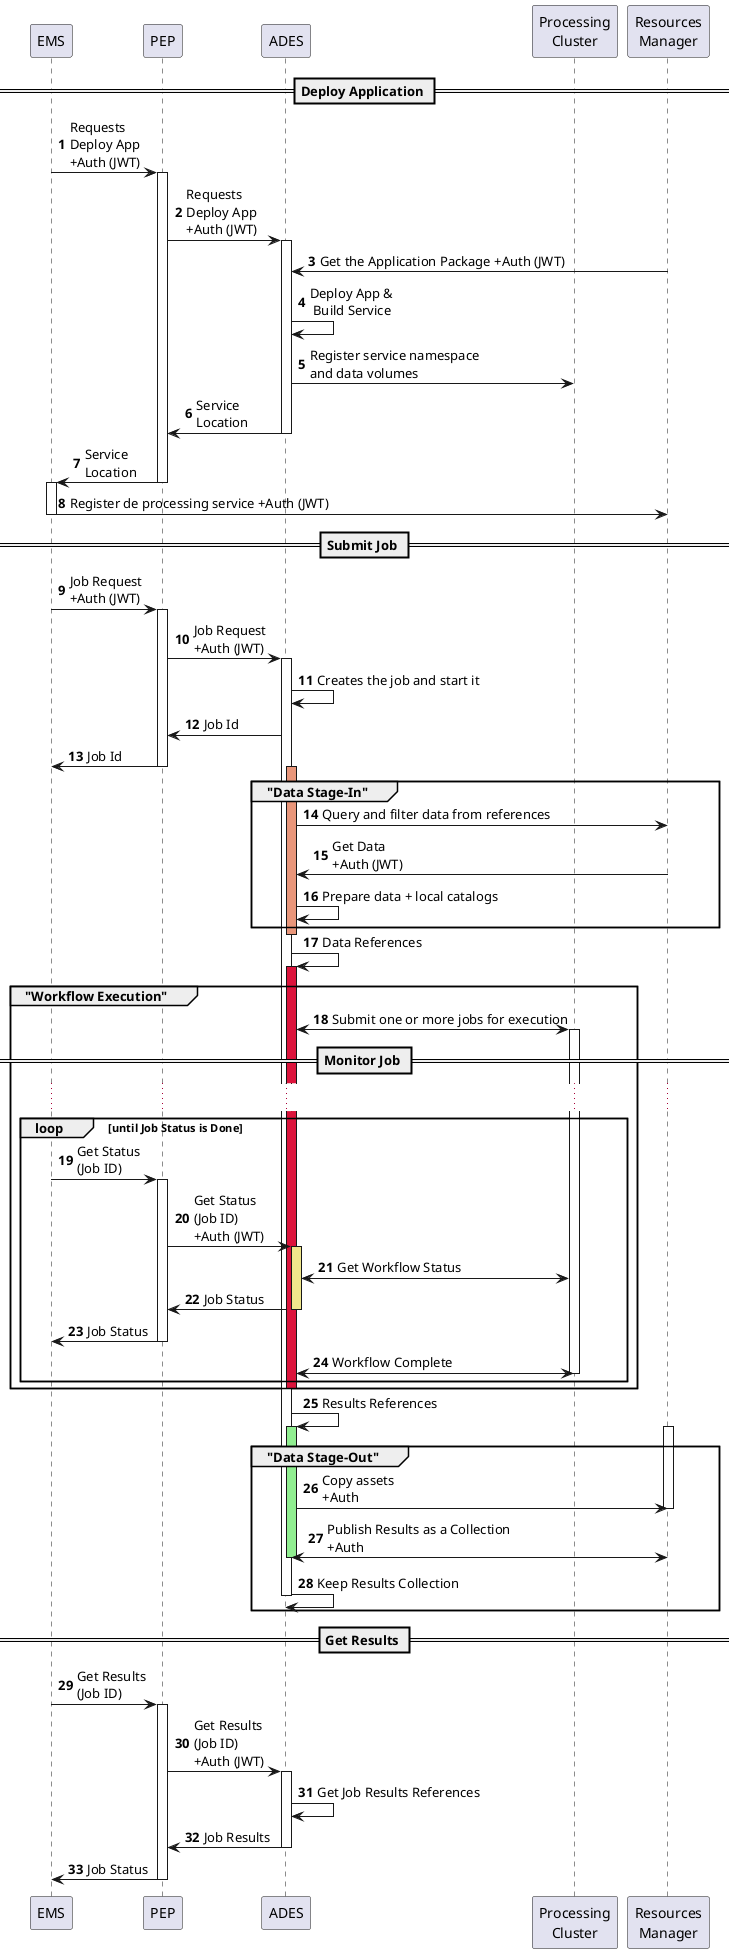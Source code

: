 @startuml sequence

participant EMS
participant PEP
participant ADES
participant "Processing\nCluster" as pc
participant "Resources\nManager" as rm

autonumber

== Deploy Application ==

EMS -> PEP : Requests\nDeploy App\n+Auth (JWT)
activate PEP

PEP -> ADES : Requests\nDeploy App\n+Auth (JWT)
activate ADES

ADES <- rm : Get the Application Package +Auth (JWT) 
ADES -> ADES : Deploy App &\n Build Service
ADES -> pc : Register service namespace\nand data volumes

ADES -> PEP : Service\nLocation
deactivate ADES

PEP -> EMS : Service\nLocation
deactivate PEP
activate EMS
EMS -> rm : Register de processing service +Auth (JWT)
deactivate EMS

== Submit Job ==

EMS -> PEP : Job Request\n+Auth (JWT)
activate PEP

PEP -> ADES : Job Request\n+Auth (JWT)
activate ADES

ADES -> ADES : Creates the job and start it
ADES -> PEP : Job Id
PEP -> EMS : Job Id
deactivate PEP
group "Data Stage-In"

activate ADES #DarkSalmon
ADES -> rm : Query and filter data from references
ADES <- rm : Get Data\n+Auth (JWT)
ADES -> ADES : Prepare data + local catalogs
end
deactivate ADES #DarkSalmon

ADES -> ADES : Data References

group "Workflow Execution"

activate ADES #Crimson
ADES <-> pc : Submit one or more jobs for execution
activate pc
== Monitor Job ==
...

loop until Job Status is Done

EMS -> PEP : Get Status\n(Job ID)
activate PEP

PEP -> ADES : Get Status\n(Job ID)\n+Auth (JWT)
activate ADES #Khaki
ADES <-> pc : Get Workflow Status
ADES -> PEP : Job Status
deactivate ADES
PEP -> EMS : Job Status
deactivate PEP

pc <-> ADES : Workflow Complete
deactivate pc
end

deactivate ADES

end

ADES -> ADES : Results References

group "Data Stage-Out"
activate ADES #LightGreen

activate rm
ADES -> rm : Copy assets\n+Auth
deactivate rm
ADES <-> rm : Publish Results as a Collection\n+Auth

deactivate ADES
ADES -> ADES : Keep Results Collection
deactivate ADES
end

== Get Results ==

EMS -> PEP : Get Results\n(Job ID)
activate PEP

PEP -> ADES : Get Results\n(Job ID)\n+Auth (JWT)
activate ADES
ADES -> ADES : Get Job Results References
ADES -> PEP : Job Results
deactivate ADES
PEP -> EMS : Job Status
deactivate PEP

@enduml
